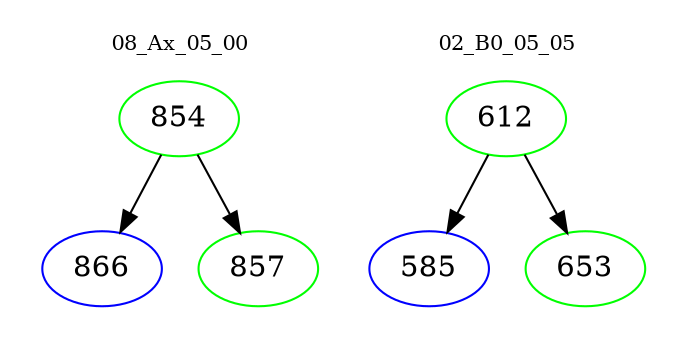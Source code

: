 digraph{
subgraph cluster_0 {
color = white
label = "08_Ax_05_00";
fontsize=10;
T0_854 [label="854", color="green"]
T0_854 -> T0_866 [color="black"]
T0_866 [label="866", color="blue"]
T0_854 -> T0_857 [color="black"]
T0_857 [label="857", color="green"]
}
subgraph cluster_1 {
color = white
label = "02_B0_05_05";
fontsize=10;
T1_612 [label="612", color="green"]
T1_612 -> T1_585 [color="black"]
T1_585 [label="585", color="blue"]
T1_612 -> T1_653 [color="black"]
T1_653 [label="653", color="green"]
}
}
